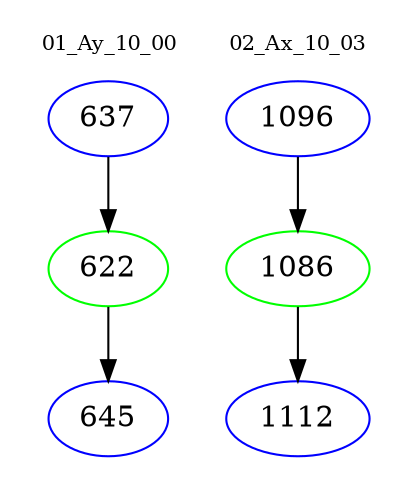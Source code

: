 digraph{
subgraph cluster_0 {
color = white
label = "01_Ay_10_00";
fontsize=10;
T0_637 [label="637", color="blue"]
T0_637 -> T0_622 [color="black"]
T0_622 [label="622", color="green"]
T0_622 -> T0_645 [color="black"]
T0_645 [label="645", color="blue"]
}
subgraph cluster_1 {
color = white
label = "02_Ax_10_03";
fontsize=10;
T1_1096 [label="1096", color="blue"]
T1_1096 -> T1_1086 [color="black"]
T1_1086 [label="1086", color="green"]
T1_1086 -> T1_1112 [color="black"]
T1_1112 [label="1112", color="blue"]
}
}
